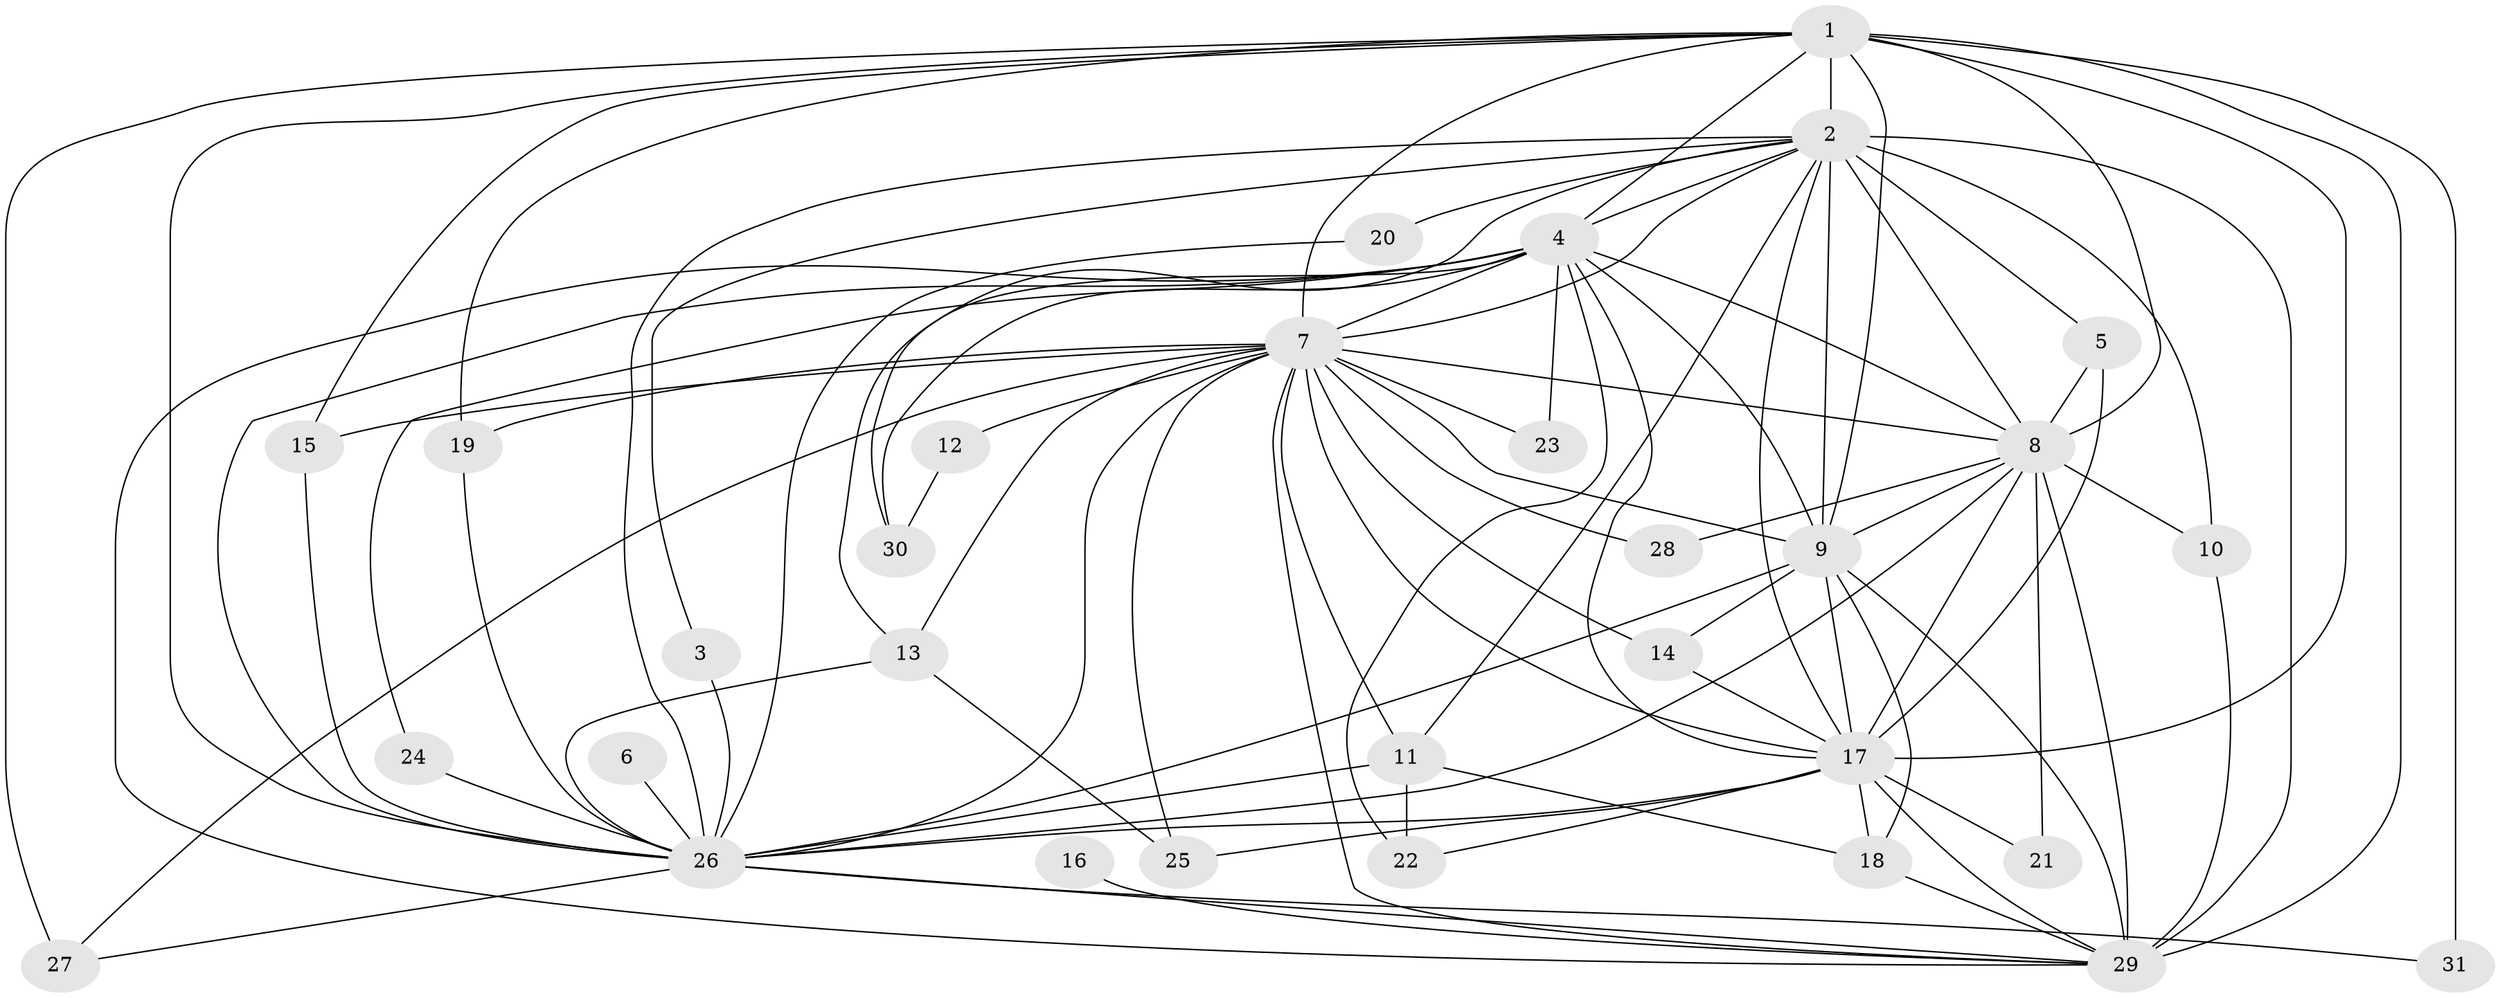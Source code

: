 // original degree distribution, {14: 0.01639344262295082, 15: 0.03278688524590164, 20: 0.01639344262295082, 18: 0.01639344262295082, 25: 0.01639344262295082, 17: 0.01639344262295082, 13: 0.01639344262295082, 12: 0.01639344262295082, 22: 0.01639344262295082, 2: 0.5737704918032787, 3: 0.19672131147540983, 5: 0.01639344262295082, 4: 0.04918032786885246}
// Generated by graph-tools (version 1.1) at 2025/01/03/09/25 03:01:20]
// undirected, 31 vertices, 90 edges
graph export_dot {
graph [start="1"]
  node [color=gray90,style=filled];
  1;
  2;
  3;
  4;
  5;
  6;
  7;
  8;
  9;
  10;
  11;
  12;
  13;
  14;
  15;
  16;
  17;
  18;
  19;
  20;
  21;
  22;
  23;
  24;
  25;
  26;
  27;
  28;
  29;
  30;
  31;
  1 -- 2 [weight=3.0];
  1 -- 4 [weight=2.0];
  1 -- 7 [weight=2.0];
  1 -- 8 [weight=3.0];
  1 -- 9 [weight=2.0];
  1 -- 15 [weight=1.0];
  1 -- 17 [weight=3.0];
  1 -- 19 [weight=1.0];
  1 -- 26 [weight=3.0];
  1 -- 27 [weight=1.0];
  1 -- 29 [weight=2.0];
  1 -- 31 [weight=2.0];
  2 -- 3 [weight=1.0];
  2 -- 4 [weight=1.0];
  2 -- 5 [weight=1.0];
  2 -- 7 [weight=1.0];
  2 -- 8 [weight=1.0];
  2 -- 9 [weight=1.0];
  2 -- 10 [weight=1.0];
  2 -- 11 [weight=1.0];
  2 -- 17 [weight=1.0];
  2 -- 20 [weight=1.0];
  2 -- 26 [weight=1.0];
  2 -- 29 [weight=2.0];
  2 -- 30 [weight=1.0];
  3 -- 26 [weight=1.0];
  4 -- 7 [weight=1.0];
  4 -- 8 [weight=2.0];
  4 -- 9 [weight=1.0];
  4 -- 13 [weight=1.0];
  4 -- 17 [weight=1.0];
  4 -- 22 [weight=1.0];
  4 -- 23 [weight=1.0];
  4 -- 24 [weight=1.0];
  4 -- 26 [weight=1.0];
  4 -- 29 [weight=1.0];
  4 -- 30 [weight=1.0];
  5 -- 8 [weight=1.0];
  5 -- 17 [weight=1.0];
  6 -- 26 [weight=1.0];
  7 -- 8 [weight=1.0];
  7 -- 9 [weight=1.0];
  7 -- 11 [weight=1.0];
  7 -- 12 [weight=1.0];
  7 -- 13 [weight=1.0];
  7 -- 14 [weight=1.0];
  7 -- 15 [weight=1.0];
  7 -- 17 [weight=3.0];
  7 -- 19 [weight=1.0];
  7 -- 23 [weight=2.0];
  7 -- 25 [weight=1.0];
  7 -- 26 [weight=1.0];
  7 -- 27 [weight=1.0];
  7 -- 28 [weight=1.0];
  7 -- 29 [weight=1.0];
  8 -- 9 [weight=1.0];
  8 -- 10 [weight=1.0];
  8 -- 17 [weight=3.0];
  8 -- 21 [weight=1.0];
  8 -- 26 [weight=1.0];
  8 -- 28 [weight=1.0];
  8 -- 29 [weight=1.0];
  9 -- 14 [weight=1.0];
  9 -- 17 [weight=1.0];
  9 -- 18 [weight=1.0];
  9 -- 26 [weight=3.0];
  9 -- 29 [weight=1.0];
  10 -- 29 [weight=1.0];
  11 -- 18 [weight=1.0];
  11 -- 22 [weight=1.0];
  11 -- 26 [weight=1.0];
  12 -- 30 [weight=1.0];
  13 -- 25 [weight=1.0];
  13 -- 26 [weight=1.0];
  14 -- 17 [weight=1.0];
  15 -- 26 [weight=1.0];
  16 -- 29 [weight=1.0];
  17 -- 18 [weight=1.0];
  17 -- 21 [weight=1.0];
  17 -- 22 [weight=1.0];
  17 -- 25 [weight=1.0];
  17 -- 26 [weight=1.0];
  17 -- 29 [weight=1.0];
  18 -- 29 [weight=1.0];
  19 -- 26 [weight=1.0];
  20 -- 26 [weight=1.0];
  24 -- 26 [weight=2.0];
  26 -- 27 [weight=1.0];
  26 -- 29 [weight=1.0];
  26 -- 31 [weight=1.0];
}
